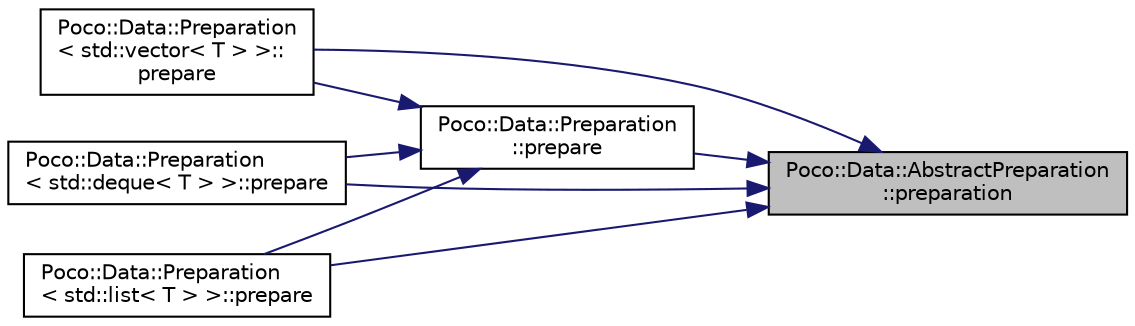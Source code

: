 digraph "Poco::Data::AbstractPreparation::preparation"
{
 // LATEX_PDF_SIZE
  edge [fontname="Helvetica",fontsize="10",labelfontname="Helvetica",labelfontsize="10"];
  node [fontname="Helvetica",fontsize="10",shape=record];
  rankdir="RL";
  Node1 [label="Poco::Data::AbstractPreparation\l::preparation",height=0.2,width=0.4,color="black", fillcolor="grey75", style="filled", fontcolor="black",tooltip=" "];
  Node1 -> Node2 [dir="back",color="midnightblue",fontsize="10",style="solid"];
  Node2 [label="Poco::Data::Preparation\l::prepare",height=0.2,width=0.4,color="black", fillcolor="white", style="filled",URL="$classPoco_1_1Data_1_1Preparation.html#ae562a957f06e3f6a62a44eba0433312a",tooltip="Prepares data."];
  Node2 -> Node3 [dir="back",color="midnightblue",fontsize="10",style="solid"];
  Node3 [label="Poco::Data::Preparation\l\< std::vector\< T \> \>::\lprepare",height=0.2,width=0.4,color="black", fillcolor="white", style="filled",URL="$classPoco_1_1Data_1_1Preparation_3_01std_1_1vector_3_01T_01_4_01_4.html#a2b98113d96cb562b1f5aee119d881748",tooltip="Prepares data."];
  Node2 -> Node4 [dir="back",color="midnightblue",fontsize="10",style="solid"];
  Node4 [label="Poco::Data::Preparation\l\< std::deque\< T \> \>::prepare",height=0.2,width=0.4,color="black", fillcolor="white", style="filled",URL="$classPoco_1_1Data_1_1Preparation_3_01std_1_1deque_3_01T_01_4_01_4.html#a7a647d34f13c61a58aa874dc40e19e7d",tooltip="Prepares data."];
  Node2 -> Node5 [dir="back",color="midnightblue",fontsize="10",style="solid"];
  Node5 [label="Poco::Data::Preparation\l\< std::list\< T \> \>::prepare",height=0.2,width=0.4,color="black", fillcolor="white", style="filled",URL="$classPoco_1_1Data_1_1Preparation_3_01std_1_1list_3_01T_01_4_01_4.html#a7b42b5ec17caf4c4f2a0f9187821e7ba",tooltip="Prepares data."];
  Node1 -> Node3 [dir="back",color="midnightblue",fontsize="10",style="solid"];
  Node1 -> Node4 [dir="back",color="midnightblue",fontsize="10",style="solid"];
  Node1 -> Node5 [dir="back",color="midnightblue",fontsize="10",style="solid"];
}

